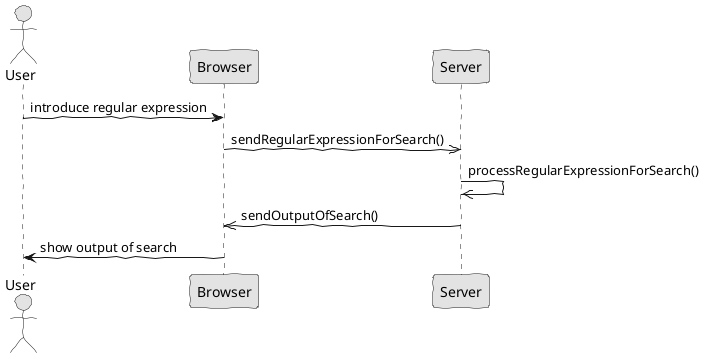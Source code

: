 @startuml  analysis.png
skinparam handwritten true
skinparam monochrome true
skinparam packageStyle rect
skinparam defaultFontName FG Virgil
skinparam shadowing false

actor User

User -> Browser : introduce regular expression
Browser ->> Server : sendRegularExpressionForSearch()

Server ->> Server : processRegularExpressionForSearch()

Server ->> Browser : sendOutputOfSearch()
Browser -> User : show output of search

@enduml